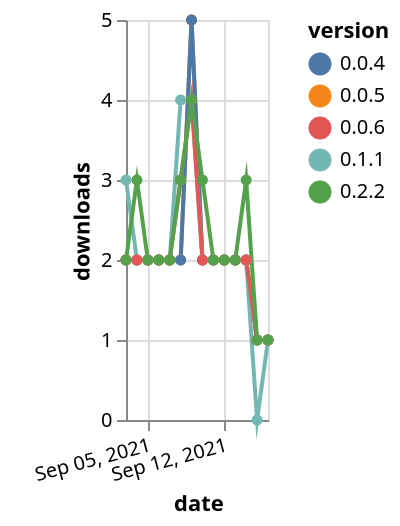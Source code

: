 {"$schema": "https://vega.github.io/schema/vega-lite/v5.json", "description": "A simple bar chart with embedded data.", "data": {"values": [{"date": "2021-09-03", "total": 2721, "delta": 2, "version": "0.0.5"}, {"date": "2021-09-04", "total": 2723, "delta": 2, "version": "0.0.5"}, {"date": "2021-09-05", "total": 2725, "delta": 2, "version": "0.0.5"}, {"date": "2021-09-06", "total": 2727, "delta": 2, "version": "0.0.5"}, {"date": "2021-09-07", "total": 2729, "delta": 2, "version": "0.0.5"}, {"date": "2021-09-08", "total": 2731, "delta": 2, "version": "0.0.5"}, {"date": "2021-09-09", "total": 2736, "delta": 5, "version": "0.0.5"}, {"date": "2021-09-10", "total": 2738, "delta": 2, "version": "0.0.5"}, {"date": "2021-09-11", "total": 2740, "delta": 2, "version": "0.0.5"}, {"date": "2021-09-12", "total": 2742, "delta": 2, "version": "0.0.5"}, {"date": "2021-09-13", "total": 2744, "delta": 2, "version": "0.0.5"}, {"date": "2021-09-14", "total": 2746, "delta": 2, "version": "0.0.5"}, {"date": "2021-09-15", "total": 2747, "delta": 1, "version": "0.0.5"}, {"date": "2021-09-16", "total": 2748, "delta": 1, "version": "0.0.5"}, {"date": "2021-09-03", "total": 2737, "delta": 2, "version": "0.0.4"}, {"date": "2021-09-04", "total": 2739, "delta": 2, "version": "0.0.4"}, {"date": "2021-09-05", "total": 2741, "delta": 2, "version": "0.0.4"}, {"date": "2021-09-06", "total": 2743, "delta": 2, "version": "0.0.4"}, {"date": "2021-09-07", "total": 2745, "delta": 2, "version": "0.0.4"}, {"date": "2021-09-08", "total": 2747, "delta": 2, "version": "0.0.4"}, {"date": "2021-09-09", "total": 2752, "delta": 5, "version": "0.0.4"}, {"date": "2021-09-10", "total": 2754, "delta": 2, "version": "0.0.4"}, {"date": "2021-09-11", "total": 2756, "delta": 2, "version": "0.0.4"}, {"date": "2021-09-12", "total": 2758, "delta": 2, "version": "0.0.4"}, {"date": "2021-09-13", "total": 2760, "delta": 2, "version": "0.0.4"}, {"date": "2021-09-14", "total": 2762, "delta": 2, "version": "0.0.4"}, {"date": "2021-09-15", "total": 2763, "delta": 1, "version": "0.0.4"}, {"date": "2021-09-16", "total": 2764, "delta": 1, "version": "0.0.4"}, {"date": "2021-09-03", "total": 3078, "delta": 3, "version": "0.1.1"}, {"date": "2021-09-04", "total": 3080, "delta": 2, "version": "0.1.1"}, {"date": "2021-09-05", "total": 3082, "delta": 2, "version": "0.1.1"}, {"date": "2021-09-06", "total": 3084, "delta": 2, "version": "0.1.1"}, {"date": "2021-09-07", "total": 3086, "delta": 2, "version": "0.1.1"}, {"date": "2021-09-08", "total": 3090, "delta": 4, "version": "0.1.1"}, {"date": "2021-09-09", "total": 3094, "delta": 4, "version": "0.1.1"}, {"date": "2021-09-10", "total": 3096, "delta": 2, "version": "0.1.1"}, {"date": "2021-09-11", "total": 3098, "delta": 2, "version": "0.1.1"}, {"date": "2021-09-12", "total": 3100, "delta": 2, "version": "0.1.1"}, {"date": "2021-09-13", "total": 3102, "delta": 2, "version": "0.1.1"}, {"date": "2021-09-14", "total": 3104, "delta": 2, "version": "0.1.1"}, {"date": "2021-09-15", "total": 3104, "delta": 0, "version": "0.1.1"}, {"date": "2021-09-16", "total": 3105, "delta": 1, "version": "0.1.1"}, {"date": "2021-09-03", "total": 2737, "delta": 2, "version": "0.0.6"}, {"date": "2021-09-04", "total": 2739, "delta": 2, "version": "0.0.6"}, {"date": "2021-09-05", "total": 2741, "delta": 2, "version": "0.0.6"}, {"date": "2021-09-06", "total": 2743, "delta": 2, "version": "0.0.6"}, {"date": "2021-09-07", "total": 2745, "delta": 2, "version": "0.0.6"}, {"date": "2021-09-08", "total": 2748, "delta": 3, "version": "0.0.6"}, {"date": "2021-09-09", "total": 2752, "delta": 4, "version": "0.0.6"}, {"date": "2021-09-10", "total": 2754, "delta": 2, "version": "0.0.6"}, {"date": "2021-09-11", "total": 2756, "delta": 2, "version": "0.0.6"}, {"date": "2021-09-12", "total": 2758, "delta": 2, "version": "0.0.6"}, {"date": "2021-09-13", "total": 2760, "delta": 2, "version": "0.0.6"}, {"date": "2021-09-14", "total": 2762, "delta": 2, "version": "0.0.6"}, {"date": "2021-09-15", "total": 2763, "delta": 1, "version": "0.0.6"}, {"date": "2021-09-16", "total": 2764, "delta": 1, "version": "0.0.6"}, {"date": "2021-09-03", "total": 2832, "delta": 2, "version": "0.2.2"}, {"date": "2021-09-04", "total": 2835, "delta": 3, "version": "0.2.2"}, {"date": "2021-09-05", "total": 2837, "delta": 2, "version": "0.2.2"}, {"date": "2021-09-06", "total": 2839, "delta": 2, "version": "0.2.2"}, {"date": "2021-09-07", "total": 2841, "delta": 2, "version": "0.2.2"}, {"date": "2021-09-08", "total": 2844, "delta": 3, "version": "0.2.2"}, {"date": "2021-09-09", "total": 2848, "delta": 4, "version": "0.2.2"}, {"date": "2021-09-10", "total": 2851, "delta": 3, "version": "0.2.2"}, {"date": "2021-09-11", "total": 2853, "delta": 2, "version": "0.2.2"}, {"date": "2021-09-12", "total": 2855, "delta": 2, "version": "0.2.2"}, {"date": "2021-09-13", "total": 2857, "delta": 2, "version": "0.2.2"}, {"date": "2021-09-14", "total": 2860, "delta": 3, "version": "0.2.2"}, {"date": "2021-09-15", "total": 2861, "delta": 1, "version": "0.2.2"}, {"date": "2021-09-16", "total": 2862, "delta": 1, "version": "0.2.2"}]}, "width": "container", "mark": {"type": "line", "point": {"filled": true}}, "encoding": {"x": {"field": "date", "type": "temporal", "timeUnit": "yearmonthdate", "title": "date", "axis": {"labelAngle": -15}}, "y": {"field": "delta", "type": "quantitative", "title": "downloads"}, "color": {"field": "version", "type": "nominal"}, "tooltip": {"field": "delta"}}}